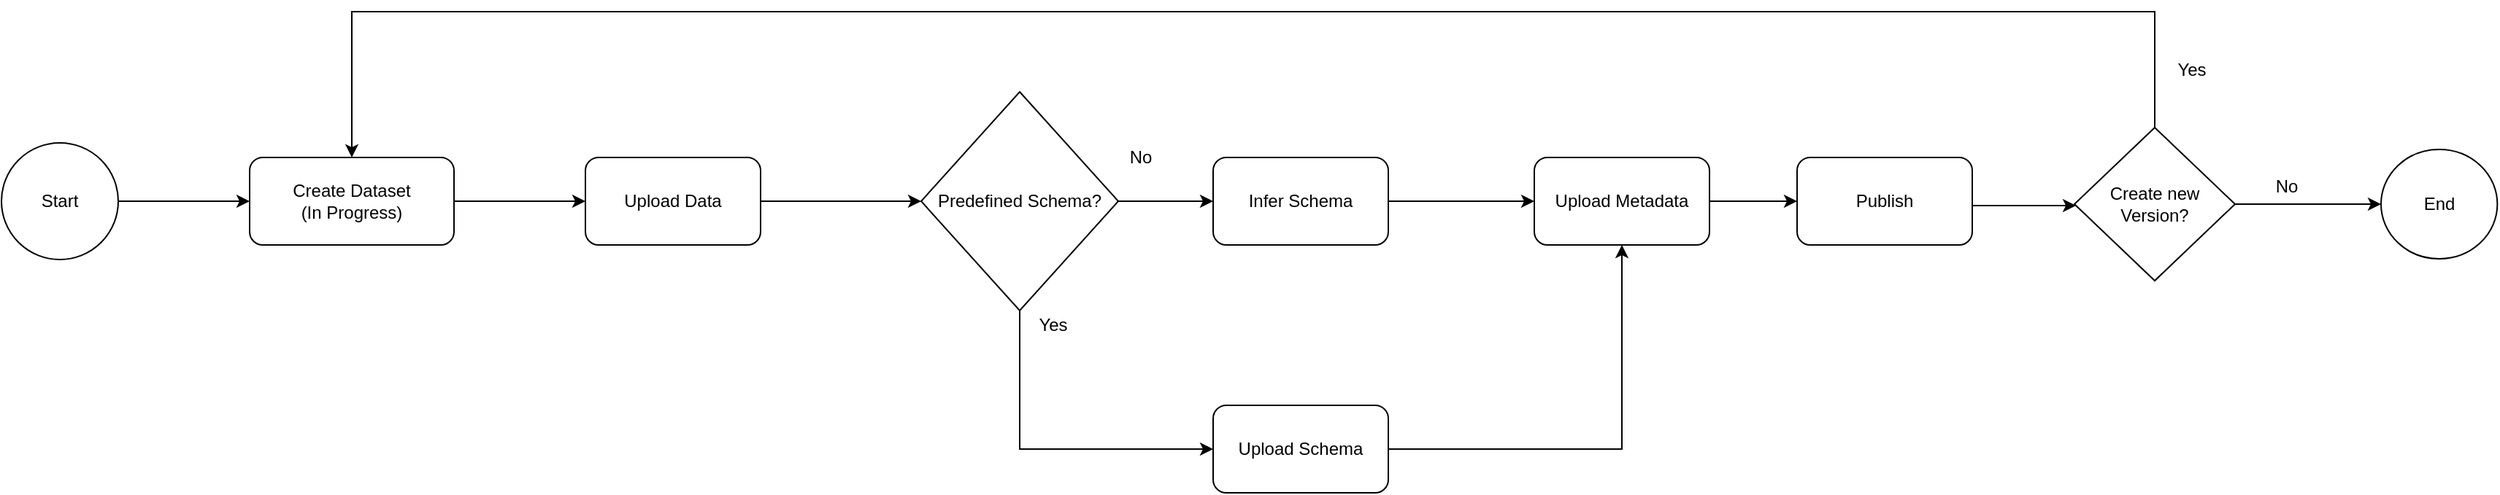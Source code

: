 <mxfile version="13.5.3" type="device"><diagram id="C5RBs43oDa-KdzZeNtuy" name="Page-1"><mxGraphModel dx="2247" dy="1815" grid="1" gridSize="10" guides="1" tooltips="1" connect="1" arrows="1" fold="1" page="1" pageScale="1" pageWidth="827" pageHeight="1169" math="0" shadow="0"><root><mxCell id="WIyWlLk6GJQsqaUBKTNV-0"/><mxCell id="WIyWlLk6GJQsqaUBKTNV-1" parent="WIyWlLk6GJQsqaUBKTNV-0"/><mxCell id="KZPYvNBY5ShjxEbUQE62-1" value="" style="edgeStyle=orthogonalEdgeStyle;rounded=0;orthogonalLoop=1;jettySize=auto;html=1;" parent="WIyWlLk6GJQsqaUBKTNV-1" source="WIyWlLk6GJQsqaUBKTNV-3" target="KZPYvNBY5ShjxEbUQE62-0" edge="1"><mxGeometry relative="1" as="geometry"/></mxCell><mxCell id="WIyWlLk6GJQsqaUBKTNV-3" value="Create Dataset &lt;br&gt;(In Progress)" style="rounded=1;whiteSpace=wrap;html=1;fontSize=12;glass=0;strokeWidth=1;shadow=0;" parent="WIyWlLk6GJQsqaUBKTNV-1" vertex="1"><mxGeometry x="-570" y="180" width="140" height="60" as="geometry"/></mxCell><mxCell id="KZPYvNBY5ShjxEbUQE62-3" value="" style="edgeStyle=orthogonalEdgeStyle;rounded=0;orthogonalLoop=1;jettySize=auto;html=1;" parent="WIyWlLk6GJQsqaUBKTNV-1" source="KZPYvNBY5ShjxEbUQE62-0" target="KZPYvNBY5ShjxEbUQE62-2" edge="1"><mxGeometry relative="1" as="geometry"/></mxCell><mxCell id="KZPYvNBY5ShjxEbUQE62-0" value="Upload Data" style="whiteSpace=wrap;html=1;rounded=1;" parent="WIyWlLk6GJQsqaUBKTNV-1" vertex="1"><mxGeometry x="-340" y="180" width="120" height="60" as="geometry"/></mxCell><mxCell id="KZPYvNBY5ShjxEbUQE62-7" value="" style="edgeStyle=orthogonalEdgeStyle;rounded=0;orthogonalLoop=1;jettySize=auto;html=1;entryX=0;entryY=0.5;entryDx=0;entryDy=0;" parent="WIyWlLk6GJQsqaUBKTNV-1" source="KZPYvNBY5ShjxEbUQE62-2" target="KZPYvNBY5ShjxEbUQE62-6" edge="1"><mxGeometry relative="1" as="geometry"><Array as="points"><mxPoint x="-42" y="380"/></Array></mxGeometry></mxCell><mxCell id="KZPYvNBY5ShjxEbUQE62-9" value="" style="edgeStyle=orthogonalEdgeStyle;rounded=0;orthogonalLoop=1;jettySize=auto;html=1;" parent="WIyWlLk6GJQsqaUBKTNV-1" source="KZPYvNBY5ShjxEbUQE62-2" target="KZPYvNBY5ShjxEbUQE62-8" edge="1"><mxGeometry relative="1" as="geometry"/></mxCell><mxCell id="KZPYvNBY5ShjxEbUQE62-2" value="Predefined Schema?" style="rhombus;whiteSpace=wrap;html=1;" parent="WIyWlLk6GJQsqaUBKTNV-1" vertex="1"><mxGeometry x="-110" y="135" width="135" height="150" as="geometry"/></mxCell><mxCell id="KZPYvNBY5ShjxEbUQE62-28" value="" style="edgeStyle=orthogonalEdgeStyle;rounded=0;orthogonalLoop=1;jettySize=auto;html=1;entryX=0.5;entryY=1;entryDx=0;entryDy=0;exitX=1;exitY=0.5;exitDx=0;exitDy=0;" parent="WIyWlLk6GJQsqaUBKTNV-1" source="KZPYvNBY5ShjxEbUQE62-6" target="KZPYvNBY5ShjxEbUQE62-11" edge="1"><mxGeometry relative="1" as="geometry"><mxPoint x="-15" y="525" as="targetPoint"/><Array as="points"><mxPoint x="370" y="380"/></Array></mxGeometry></mxCell><mxCell id="KZPYvNBY5ShjxEbUQE62-6" value="Upload Schema" style="whiteSpace=wrap;html=1;rounded=1;" parent="WIyWlLk6GJQsqaUBKTNV-1" vertex="1"><mxGeometry x="90" y="350" width="120" height="60" as="geometry"/></mxCell><mxCell id="2" value="Yes" style="text;html=1;align=center;verticalAlign=middle;resizable=0;points=[];autosize=1;" parent="WIyWlLk6GJQsqaUBKTNV-1" vertex="1"><mxGeometry x="-40" y="285" width="40" height="20" as="geometry"/></mxCell><mxCell id="KZPYvNBY5ShjxEbUQE62-12" value="" style="edgeStyle=orthogonalEdgeStyle;rounded=0;orthogonalLoop=1;jettySize=auto;html=1;" parent="WIyWlLk6GJQsqaUBKTNV-1" source="KZPYvNBY5ShjxEbUQE62-8" target="KZPYvNBY5ShjxEbUQE62-11" edge="1"><mxGeometry relative="1" as="geometry"/></mxCell><mxCell id="KZPYvNBY5ShjxEbUQE62-8" value="Infer Schema" style="whiteSpace=wrap;html=1;rounded=1;" parent="WIyWlLk6GJQsqaUBKTNV-1" vertex="1"><mxGeometry x="90" y="180" width="120" height="60" as="geometry"/></mxCell><mxCell id="KZPYvNBY5ShjxEbUQE62-10" value="No" style="text;html=1;align=center;verticalAlign=middle;resizable=0;points=[];autosize=1;" parent="WIyWlLk6GJQsqaUBKTNV-1" vertex="1"><mxGeometry x="25" y="170" width="30" height="20" as="geometry"/></mxCell><mxCell id="KZPYvNBY5ShjxEbUQE62-16" value="" style="edgeStyle=orthogonalEdgeStyle;rounded=0;orthogonalLoop=1;jettySize=auto;html=1;" parent="WIyWlLk6GJQsqaUBKTNV-1" source="KZPYvNBY5ShjxEbUQE62-11" target="KZPYvNBY5ShjxEbUQE62-15" edge="1"><mxGeometry relative="1" as="geometry"/></mxCell><mxCell id="KZPYvNBY5ShjxEbUQE62-11" value="Upload Metadata" style="whiteSpace=wrap;html=1;rounded=1;" parent="WIyWlLk6GJQsqaUBKTNV-1" vertex="1"><mxGeometry x="310" y="180" width="120" height="60" as="geometry"/></mxCell><mxCell id="KZPYvNBY5ShjxEbUQE62-18" value="" style="edgeStyle=orthogonalEdgeStyle;rounded=0;orthogonalLoop=1;jettySize=auto;html=1;exitX=0.5;exitY=0;exitDx=0;exitDy=0;" parent="WIyWlLk6GJQsqaUBKTNV-1" source="KZPYvNBY5ShjxEbUQE62-21" edge="1"><mxGeometry relative="1" as="geometry"><mxPoint x="-500" y="180" as="targetPoint"/><Array as="points"><mxPoint x="735" y="80"/><mxPoint x="-500" y="80"/></Array></mxGeometry></mxCell><mxCell id="KZPYvNBY5ShjxEbUQE62-22" value="" style="edgeStyle=orthogonalEdgeStyle;rounded=0;orthogonalLoop=1;jettySize=auto;html=1;exitX=1;exitY=0.5;exitDx=0;exitDy=0;" parent="WIyWlLk6GJQsqaUBKTNV-1" source="KZPYvNBY5ShjxEbUQE62-15" target="KZPYvNBY5ShjxEbUQE62-21" edge="1"><mxGeometry relative="1" as="geometry"><Array as="points"><mxPoint x="610" y="213"/></Array></mxGeometry></mxCell><mxCell id="KZPYvNBY5ShjxEbUQE62-15" value="Publish" style="whiteSpace=wrap;html=1;rounded=1;" parent="WIyWlLk6GJQsqaUBKTNV-1" vertex="1"><mxGeometry x="490" y="180" width="120" height="60" as="geometry"/></mxCell><mxCell id="Gz1zN7Qu3enWRnlX1SrG-2" value="" style="edgeStyle=orthogonalEdgeStyle;rounded=0;orthogonalLoop=1;jettySize=auto;html=1;" parent="WIyWlLk6GJQsqaUBKTNV-1" source="KZPYvNBY5ShjxEbUQE62-19" target="WIyWlLk6GJQsqaUBKTNV-3" edge="1"><mxGeometry relative="1" as="geometry"/></mxCell><mxCell id="KZPYvNBY5ShjxEbUQE62-19" value="Start" style="ellipse;whiteSpace=wrap;html=1;rounded=1;" parent="WIyWlLk6GJQsqaUBKTNV-1" vertex="1"><mxGeometry x="-740" y="170" width="80" height="80" as="geometry"/></mxCell><mxCell id="KZPYvNBY5ShjxEbUQE62-24" value="" style="edgeStyle=orthogonalEdgeStyle;rounded=0;orthogonalLoop=1;jettySize=auto;html=1;entryX=0;entryY=0.5;entryDx=0;entryDy=0;" parent="WIyWlLk6GJQsqaUBKTNV-1" source="KZPYvNBY5ShjxEbUQE62-21" target="KZPYvNBY5ShjxEbUQE62-23" edge="1"><mxGeometry relative="1" as="geometry"/></mxCell><mxCell id="KZPYvNBY5ShjxEbUQE62-21" value="Create new Version?" style="rhombus;whiteSpace=wrap;html=1;rounded=0;" parent="WIyWlLk6GJQsqaUBKTNV-1" vertex="1"><mxGeometry x="680" y="159.5" width="110" height="105" as="geometry"/></mxCell><mxCell id="KZPYvNBY5ShjxEbUQE62-23" value="End" style="ellipse;whiteSpace=wrap;html=1;rounded=1;" parent="WIyWlLk6GJQsqaUBKTNV-1" vertex="1"><mxGeometry x="890" y="174.5" width="79.69" height="75" as="geometry"/></mxCell><mxCell id="KZPYvNBY5ShjxEbUQE62-25" value="No" style="text;html=1;align=center;verticalAlign=middle;resizable=0;points=[];autosize=1;" parent="WIyWlLk6GJQsqaUBKTNV-1" vertex="1"><mxGeometry x="810" y="190" width="30" height="20" as="geometry"/></mxCell><mxCell id="KZPYvNBY5ShjxEbUQE62-29" value="Yes" style="text;html=1;align=center;verticalAlign=middle;resizable=0;points=[];autosize=1;" parent="WIyWlLk6GJQsqaUBKTNV-1" vertex="1"><mxGeometry x="740" y="110" width="40" height="20" as="geometry"/></mxCell></root></mxGraphModel></diagram></mxfile>